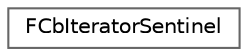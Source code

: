 digraph "Graphical Class Hierarchy"
{
 // INTERACTIVE_SVG=YES
 // LATEX_PDF_SIZE
  bgcolor="transparent";
  edge [fontname=Helvetica,fontsize=10,labelfontname=Helvetica,labelfontsize=10];
  node [fontname=Helvetica,fontsize=10,shape=box,height=0.2,width=0.4];
  rankdir="LR";
  Node0 [id="Node000000",label="FCbIteratorSentinel",height=0.2,width=0.4,color="grey40", fillcolor="white", style="filled",URL="$d4/d18/classFCbIteratorSentinel.html",tooltip="Iterator that can be used as a sentinel for the end of a range."];
}
